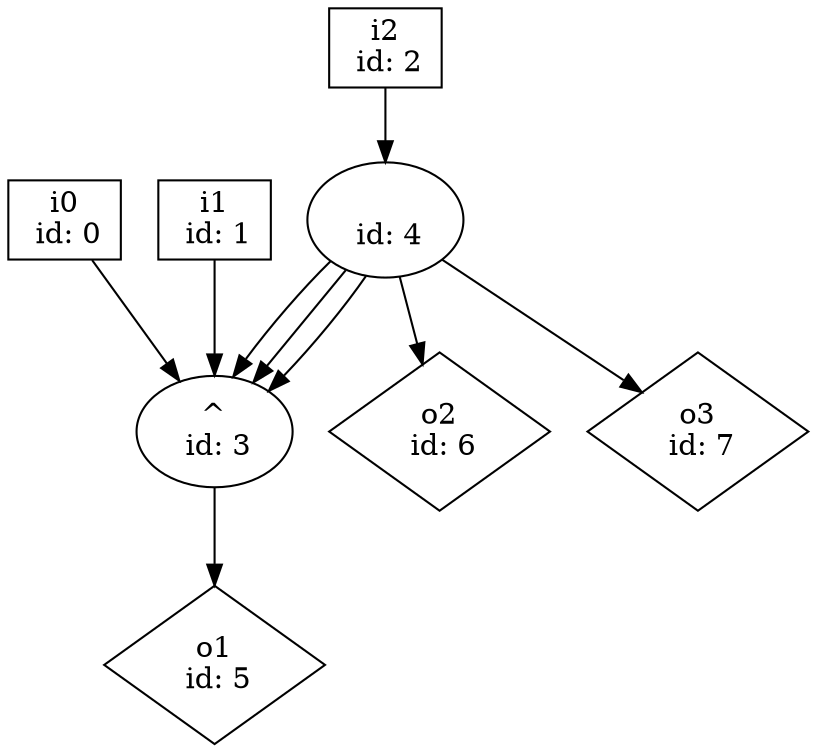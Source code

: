digraph G {
n0 [label="i0\n id: 0",shape="box"];
n1 [label="i1\n id: 1",shape="box"];
n2 [label="i2\n id: 2",shape="box"];
n3 [label="^\n id: 3"];
n4 [label="\n id: 4"];
n5 [label="o1\n id: 5",shape="diamond"];
n6 [label="o2\n id: 6",shape="diamond"];
n7 [label="o3\n id: 7",shape="diamond"];
n0 -> n3
n1 -> n3
n2 -> n4
n3 -> n5
n4 -> n3
n4 -> n3
n4 -> n3
n4 -> n6
n4 -> n7
}